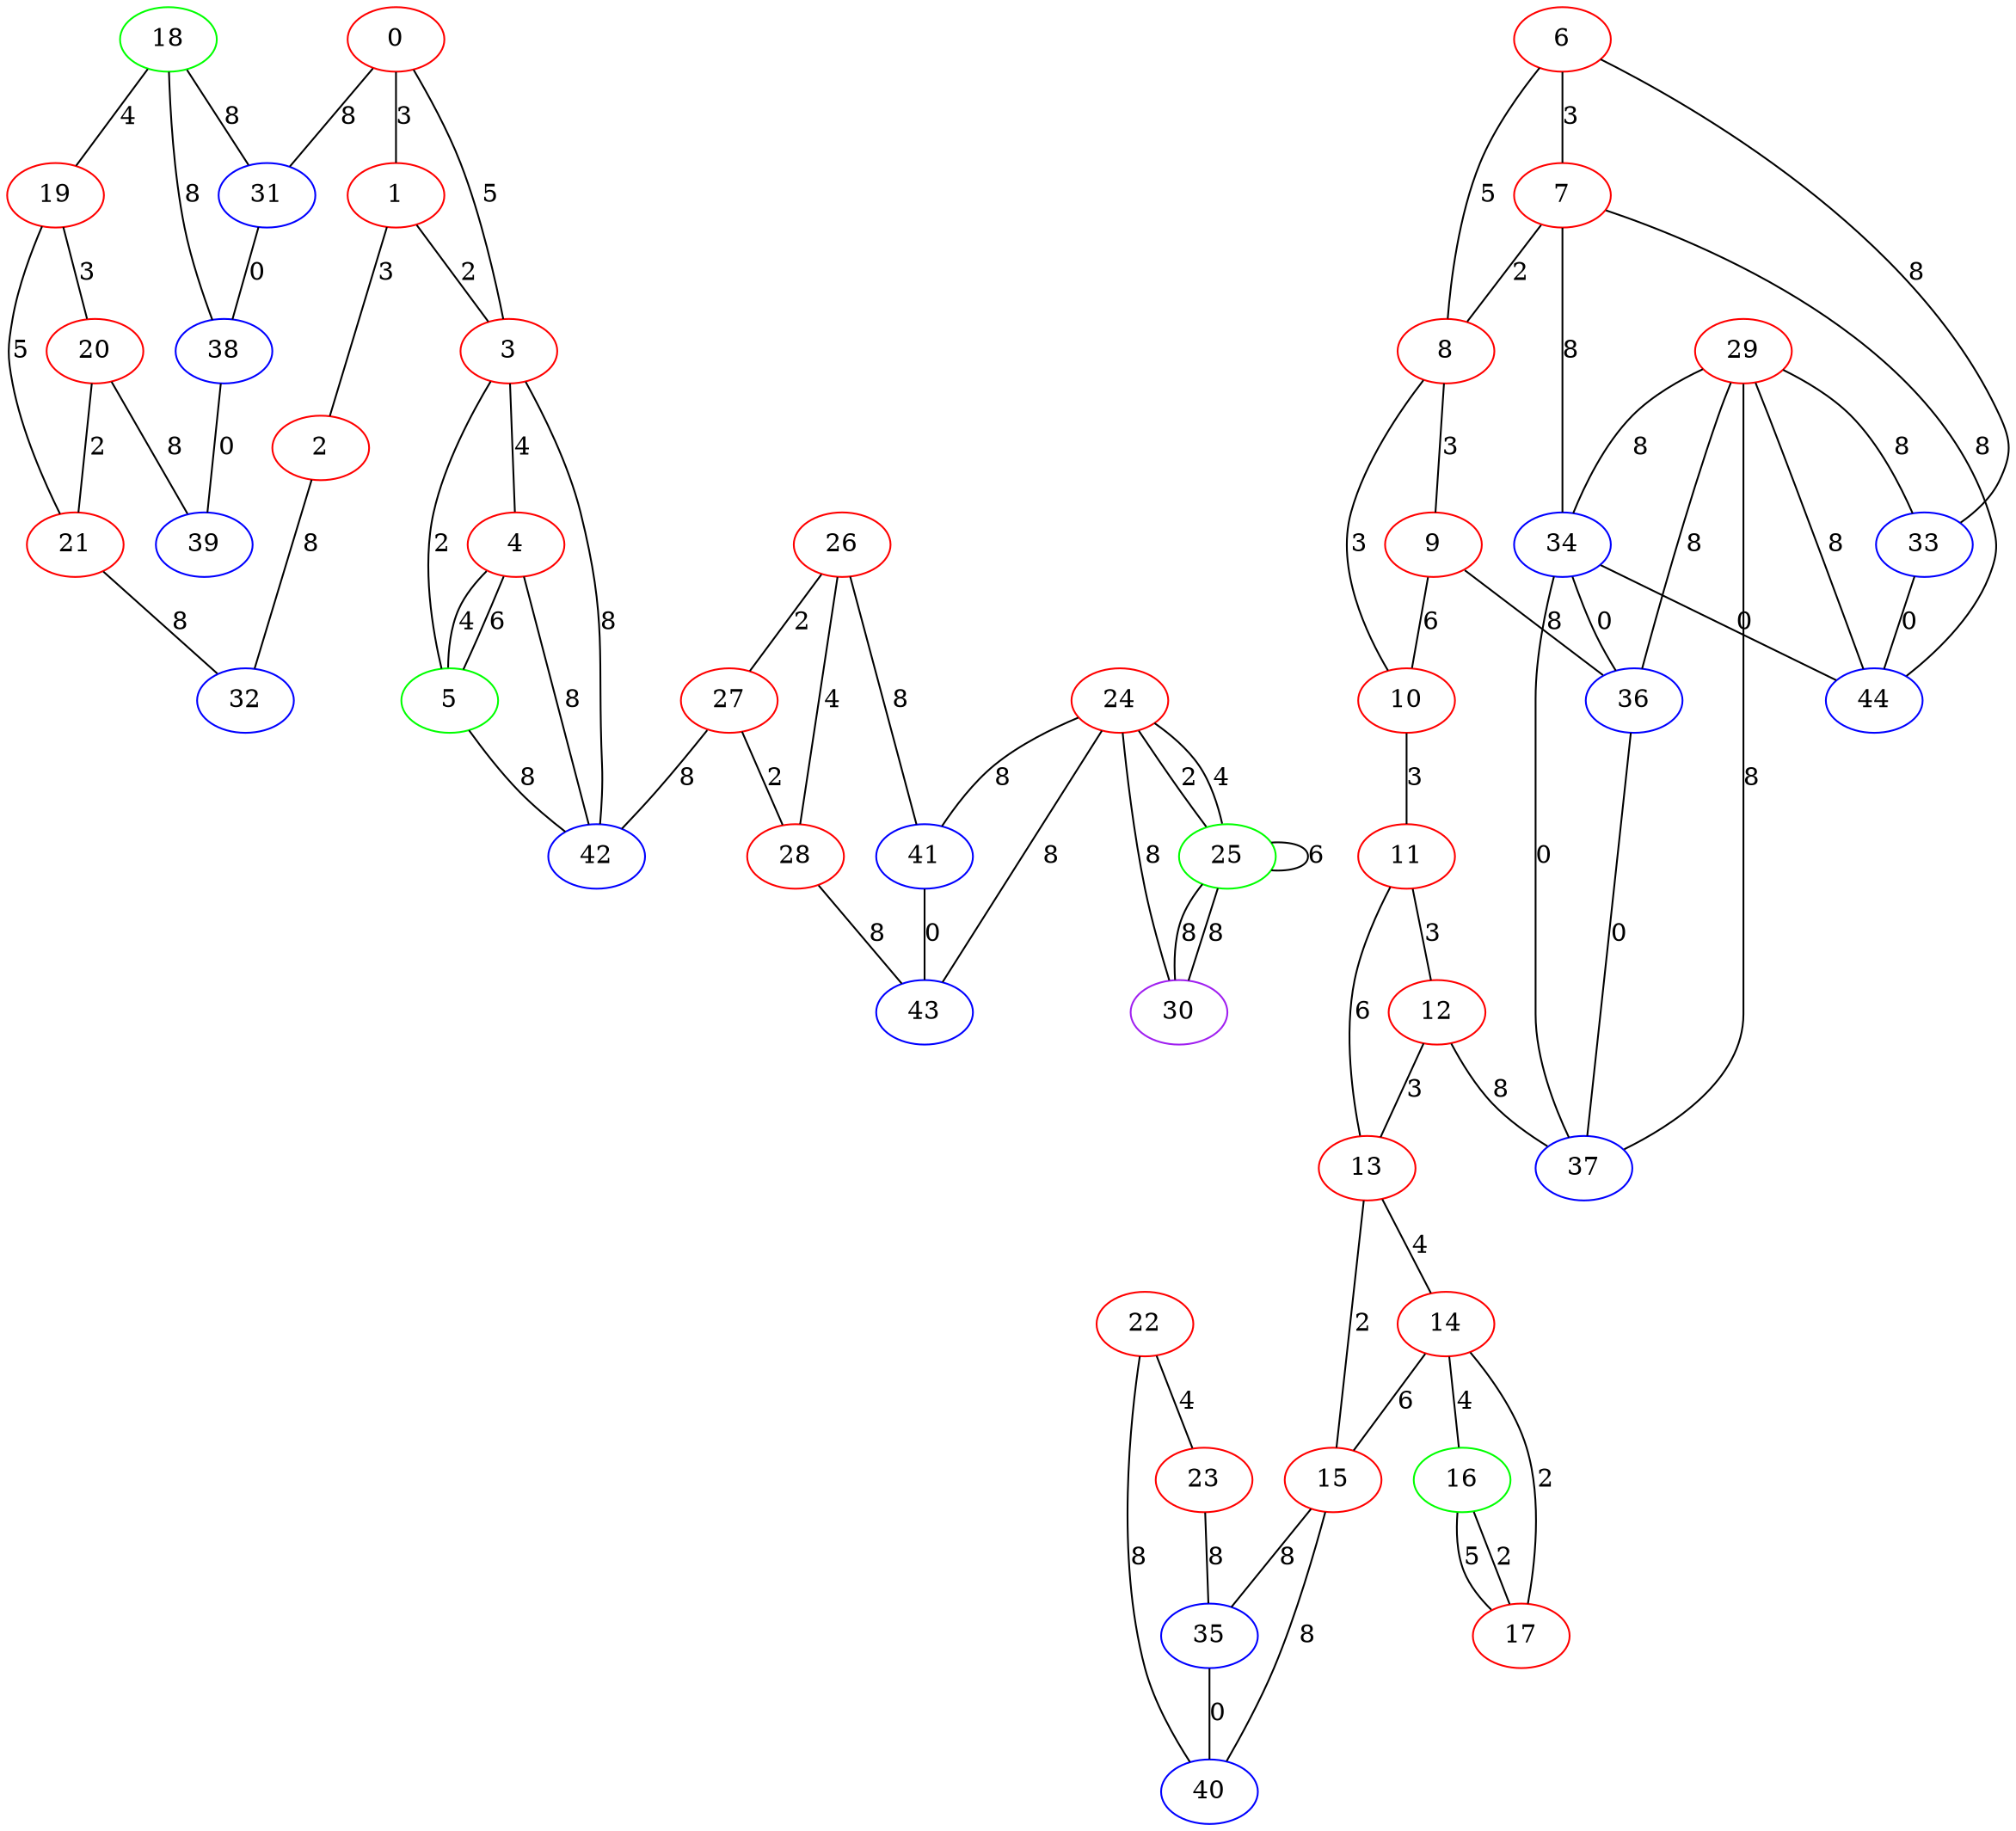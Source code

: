 graph "" {
0 [color=red, weight=1];
1 [color=red, weight=1];
2 [color=red, weight=1];
3 [color=red, weight=1];
4 [color=red, weight=1];
5 [color=green, weight=2];
6 [color=red, weight=1];
7 [color=red, weight=1];
8 [color=red, weight=1];
9 [color=red, weight=1];
10 [color=red, weight=1];
11 [color=red, weight=1];
12 [color=red, weight=1];
13 [color=red, weight=1];
14 [color=red, weight=1];
15 [color=red, weight=1];
16 [color=green, weight=2];
17 [color=red, weight=1];
18 [color=green, weight=2];
19 [color=red, weight=1];
20 [color=red, weight=1];
21 [color=red, weight=1];
22 [color=red, weight=1];
23 [color=red, weight=1];
24 [color=red, weight=1];
25 [color=green, weight=2];
26 [color=red, weight=1];
27 [color=red, weight=1];
28 [color=red, weight=1];
29 [color=red, weight=1];
30 [color=purple, weight=4];
31 [color=blue, weight=3];
32 [color=blue, weight=3];
33 [color=blue, weight=3];
34 [color=blue, weight=3];
35 [color=blue, weight=3];
36 [color=blue, weight=3];
37 [color=blue, weight=3];
38 [color=blue, weight=3];
39 [color=blue, weight=3];
40 [color=blue, weight=3];
41 [color=blue, weight=3];
42 [color=blue, weight=3];
43 [color=blue, weight=3];
44 [color=blue, weight=3];
0 -- 1  [key=0, label=3];
0 -- 3  [key=0, label=5];
0 -- 31  [key=0, label=8];
1 -- 2  [key=0, label=3];
1 -- 3  [key=0, label=2];
2 -- 32  [key=0, label=8];
3 -- 42  [key=0, label=8];
3 -- 4  [key=0, label=4];
3 -- 5  [key=0, label=2];
4 -- 42  [key=0, label=8];
4 -- 5  [key=0, label=6];
4 -- 5  [key=1, label=4];
5 -- 42  [key=0, label=8];
6 -- 8  [key=0, label=5];
6 -- 33  [key=0, label=8];
6 -- 7  [key=0, label=3];
7 -- 8  [key=0, label=2];
7 -- 34  [key=0, label=8];
7 -- 44  [key=0, label=8];
8 -- 9  [key=0, label=3];
8 -- 10  [key=0, label=3];
9 -- 10  [key=0, label=6];
9 -- 36  [key=0, label=8];
10 -- 11  [key=0, label=3];
11 -- 12  [key=0, label=3];
11 -- 13  [key=0, label=6];
12 -- 13  [key=0, label=3];
12 -- 37  [key=0, label=8];
13 -- 14  [key=0, label=4];
13 -- 15  [key=0, label=2];
14 -- 16  [key=0, label=4];
14 -- 17  [key=0, label=2];
14 -- 15  [key=0, label=6];
15 -- 40  [key=0, label=8];
15 -- 35  [key=0, label=8];
16 -- 17  [key=0, label=5];
16 -- 17  [key=1, label=2];
18 -- 19  [key=0, label=4];
18 -- 38  [key=0, label=8];
18 -- 31  [key=0, label=8];
19 -- 20  [key=0, label=3];
19 -- 21  [key=0, label=5];
20 -- 21  [key=0, label=2];
20 -- 39  [key=0, label=8];
21 -- 32  [key=0, label=8];
22 -- 40  [key=0, label=8];
22 -- 23  [key=0, label=4];
23 -- 35  [key=0, label=8];
24 -- 25  [key=0, label=2];
24 -- 25  [key=1, label=4];
24 -- 43  [key=0, label=8];
24 -- 30  [key=0, label=8];
24 -- 41  [key=0, label=8];
25 -- 25  [key=0, label=6];
25 -- 30  [key=0, label=8];
25 -- 30  [key=1, label=8];
26 -- 41  [key=0, label=8];
26 -- 27  [key=0, label=2];
26 -- 28  [key=0, label=4];
27 -- 28  [key=0, label=2];
27 -- 42  [key=0, label=8];
28 -- 43  [key=0, label=8];
29 -- 33  [key=0, label=8];
29 -- 34  [key=0, label=8];
29 -- 36  [key=0, label=8];
29 -- 37  [key=0, label=8];
29 -- 44  [key=0, label=8];
31 -- 38  [key=0, label=0];
33 -- 44  [key=0, label=0];
34 -- 44  [key=0, label=0];
34 -- 36  [key=0, label=0];
34 -- 37  [key=0, label=0];
35 -- 40  [key=0, label=0];
36 -- 37  [key=0, label=0];
38 -- 39  [key=0, label=0];
41 -- 43  [key=0, label=0];
}
